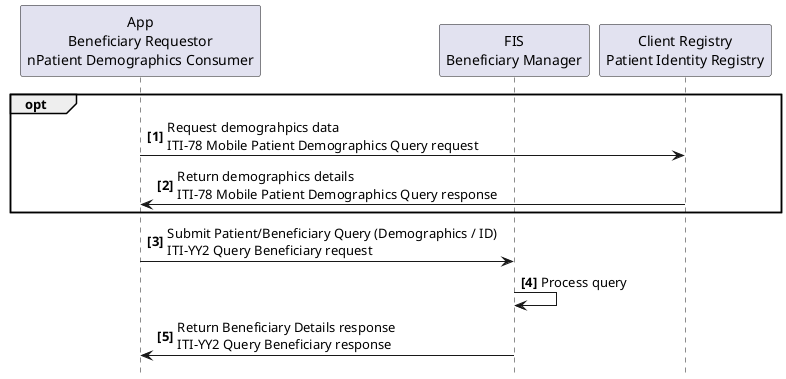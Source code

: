@startuml
skinparam svgDimensionStyle false
hide footbox
autonumber "<b>[0]"

participant "App\nBeneficiary Requestor\nnPatient Demographics Consumer" as App
participant "FIS\nBeneficiary Manager" as FIS
participant "Client Registry\nPatient Identity Registry" as CR


opt
  App->CR: Request demograhpics data\nITI-78 Mobile Patient Demographics Query request
  CR->App: Return demographics details\nITI-78 Mobile Patient Demographics Query response
end

App->FIS: Submit Patient/Beneficiary Query (Demographics / ID)\nITI-YY2 Query Beneficiary request
FIS->FIS: Process query
FIS->App: Return Beneficiary Details response\nITI-YY2 Query Beneficiary response

@enduml
